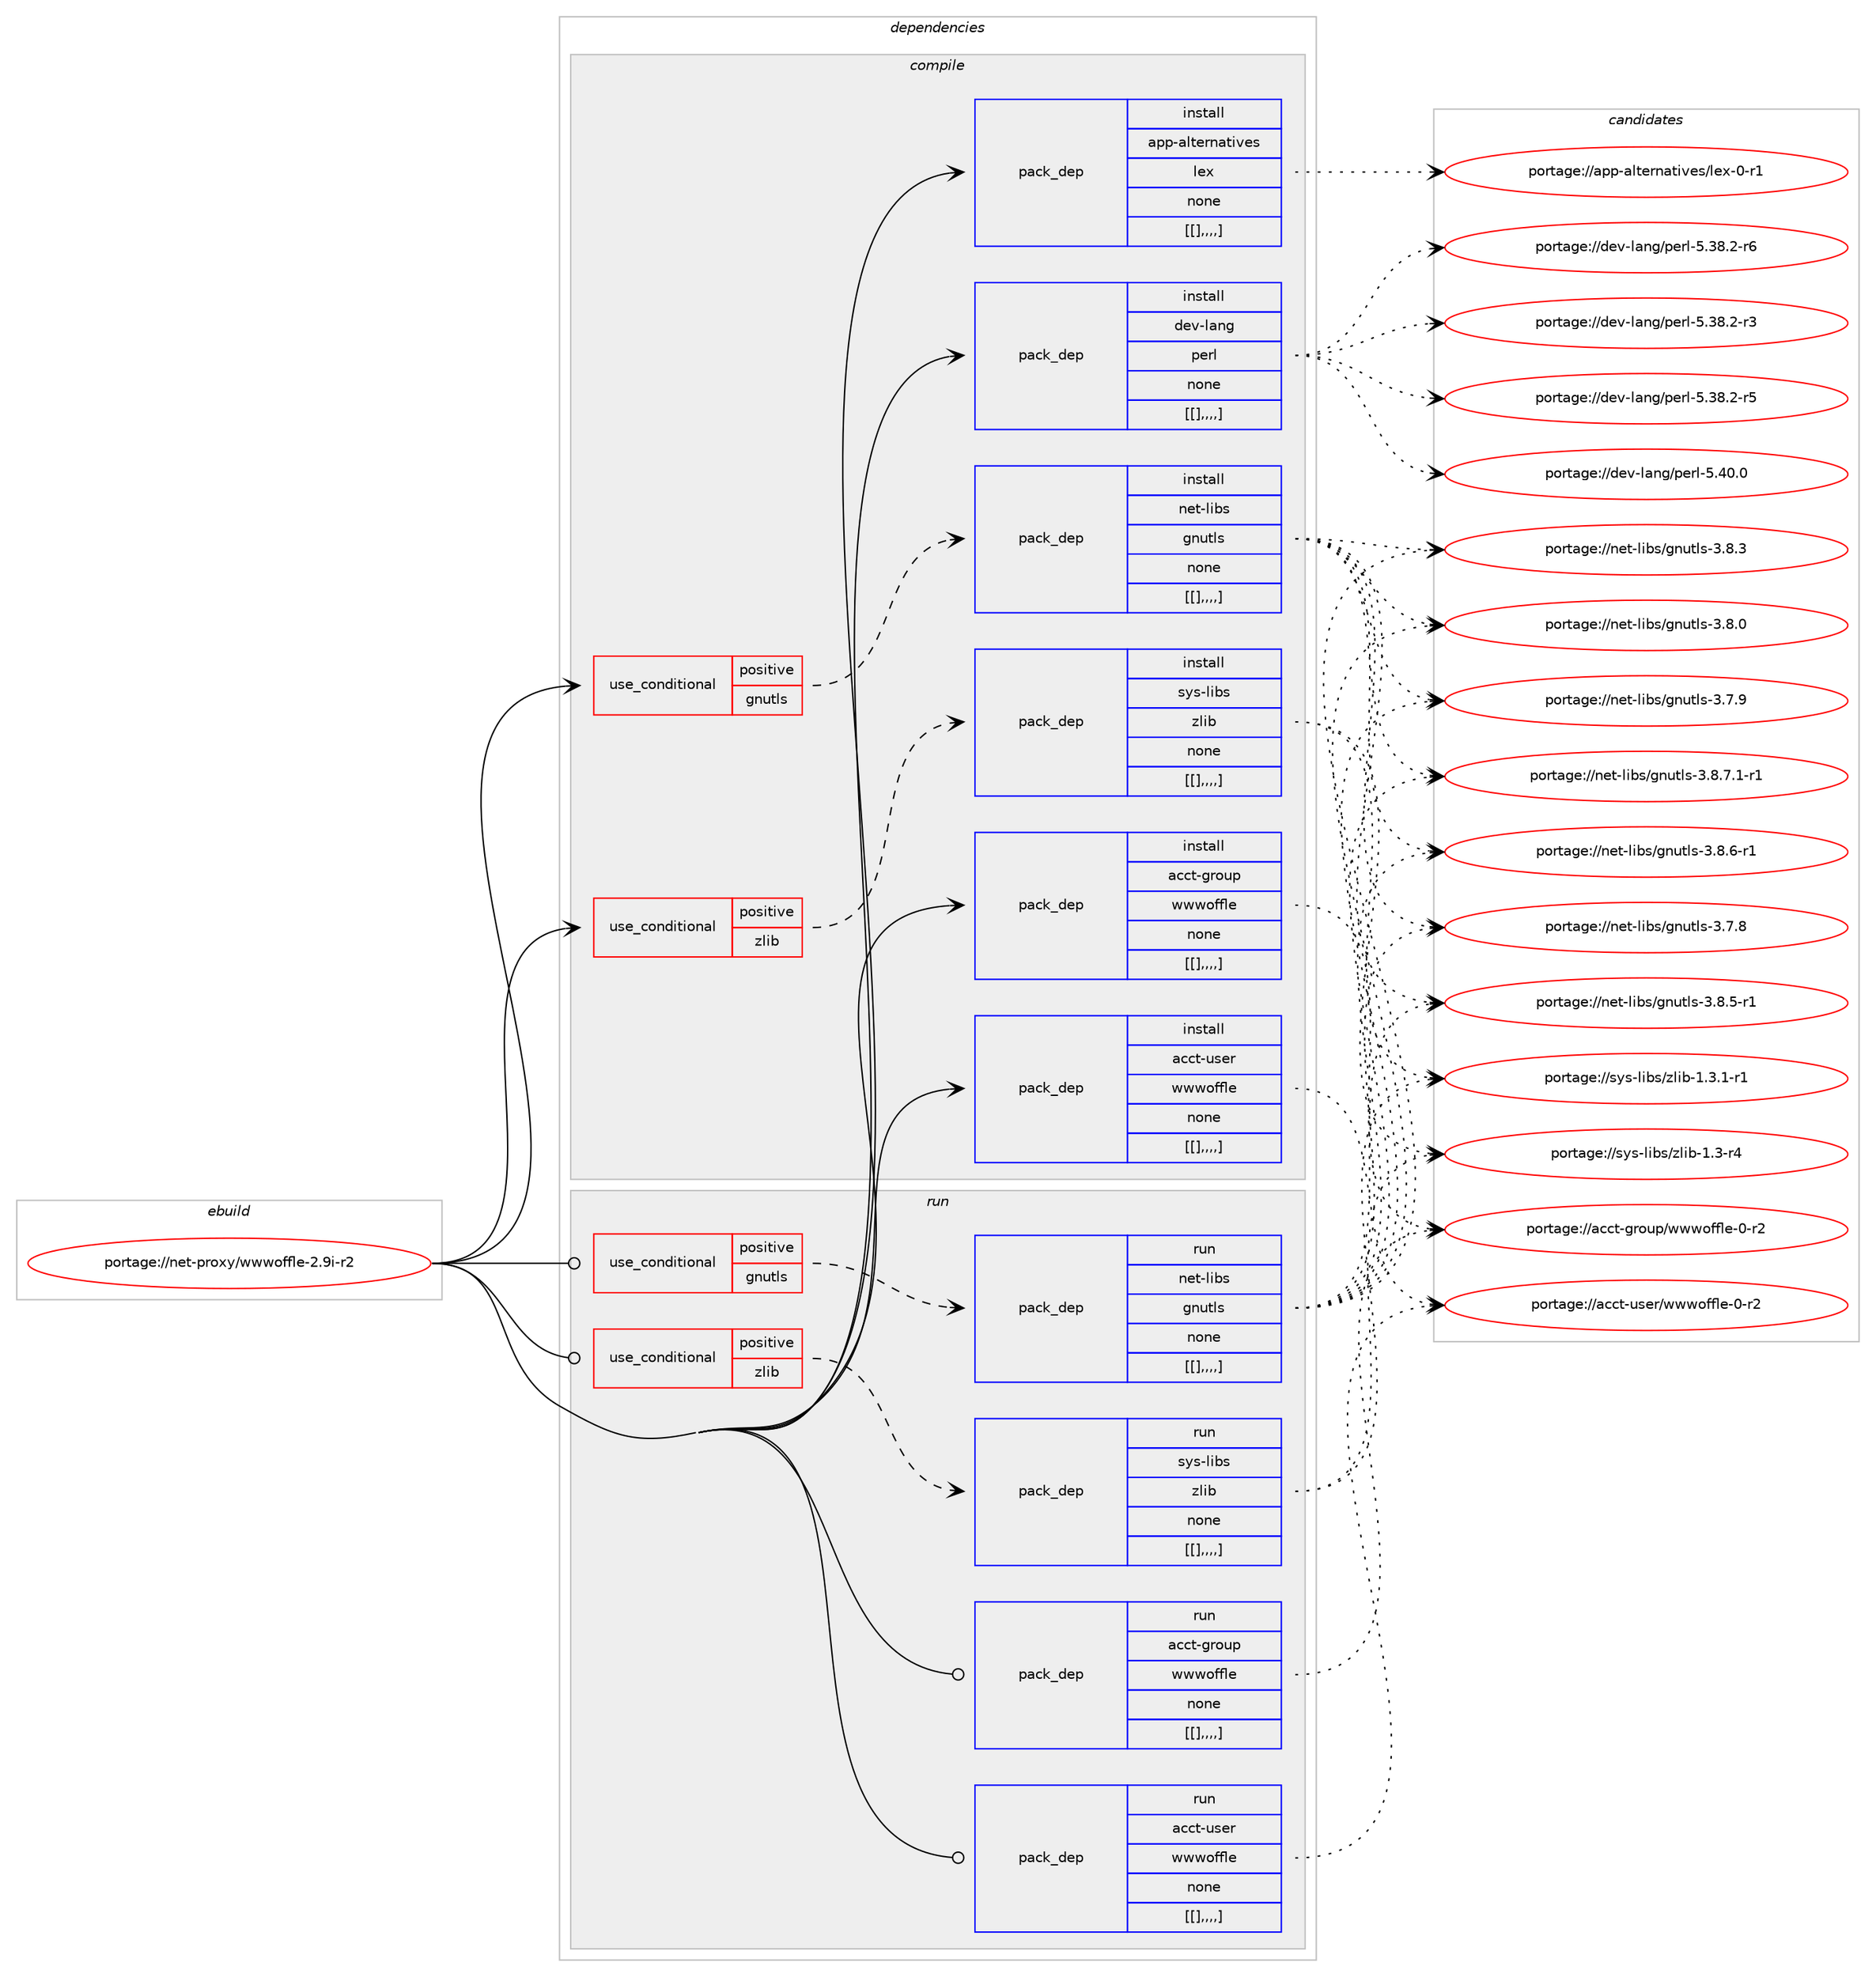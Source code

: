 digraph prolog {

# *************
# Graph options
# *************

newrank=true;
concentrate=true;
compound=true;
graph [rankdir=LR,fontname=Helvetica,fontsize=10,ranksep=1.5];#, ranksep=2.5, nodesep=0.2];
edge  [arrowhead=vee];
node  [fontname=Helvetica,fontsize=10];

# **********
# The ebuild
# **********

subgraph cluster_leftcol {
color=gray;
label=<<i>ebuild</i>>;
id [label="portage://net-proxy/wwwoffle-2.9i-r2", color=red, width=4, href="../net-proxy/wwwoffle-2.9i-r2.svg"];
}

# ****************
# The dependencies
# ****************

subgraph cluster_midcol {
color=gray;
label=<<i>dependencies</i>>;
subgraph cluster_compile {
fillcolor="#eeeeee";
style=filled;
label=<<i>compile</i>>;
subgraph cond5263 {
dependency13665 [label=<<TABLE BORDER="0" CELLBORDER="1" CELLSPACING="0" CELLPADDING="4"><TR><TD ROWSPAN="3" CELLPADDING="10">use_conditional</TD></TR><TR><TD>positive</TD></TR><TR><TD>gnutls</TD></TR></TABLE>>, shape=none, color=red];
subgraph pack8367 {
dependency13666 [label=<<TABLE BORDER="0" CELLBORDER="1" CELLSPACING="0" CELLPADDING="4" WIDTH="220"><TR><TD ROWSPAN="6" CELLPADDING="30">pack_dep</TD></TR><TR><TD WIDTH="110">install</TD></TR><TR><TD>net-libs</TD></TR><TR><TD>gnutls</TD></TR><TR><TD>none</TD></TR><TR><TD>[[],,,,]</TD></TR></TABLE>>, shape=none, color=blue];
}
dependency13665:e -> dependency13666:w [weight=20,style="dashed",arrowhead="vee"];
}
id:e -> dependency13665:w [weight=20,style="solid",arrowhead="vee"];
subgraph cond5264 {
dependency13667 [label=<<TABLE BORDER="0" CELLBORDER="1" CELLSPACING="0" CELLPADDING="4"><TR><TD ROWSPAN="3" CELLPADDING="10">use_conditional</TD></TR><TR><TD>positive</TD></TR><TR><TD>zlib</TD></TR></TABLE>>, shape=none, color=red];
subgraph pack8368 {
dependency13668 [label=<<TABLE BORDER="0" CELLBORDER="1" CELLSPACING="0" CELLPADDING="4" WIDTH="220"><TR><TD ROWSPAN="6" CELLPADDING="30">pack_dep</TD></TR><TR><TD WIDTH="110">install</TD></TR><TR><TD>sys-libs</TD></TR><TR><TD>zlib</TD></TR><TR><TD>none</TD></TR><TR><TD>[[],,,,]</TD></TR></TABLE>>, shape=none, color=blue];
}
dependency13667:e -> dependency13668:w [weight=20,style="dashed",arrowhead="vee"];
}
id:e -> dependency13667:w [weight=20,style="solid",arrowhead="vee"];
subgraph pack8369 {
dependency13669 [label=<<TABLE BORDER="0" CELLBORDER="1" CELLSPACING="0" CELLPADDING="4" WIDTH="220"><TR><TD ROWSPAN="6" CELLPADDING="30">pack_dep</TD></TR><TR><TD WIDTH="110">install</TD></TR><TR><TD>acct-group</TD></TR><TR><TD>wwwoffle</TD></TR><TR><TD>none</TD></TR><TR><TD>[[],,,,]</TD></TR></TABLE>>, shape=none, color=blue];
}
id:e -> dependency13669:w [weight=20,style="solid",arrowhead="vee"];
subgraph pack8370 {
dependency13670 [label=<<TABLE BORDER="0" CELLBORDER="1" CELLSPACING="0" CELLPADDING="4" WIDTH="220"><TR><TD ROWSPAN="6" CELLPADDING="30">pack_dep</TD></TR><TR><TD WIDTH="110">install</TD></TR><TR><TD>acct-user</TD></TR><TR><TD>wwwoffle</TD></TR><TR><TD>none</TD></TR><TR><TD>[[],,,,]</TD></TR></TABLE>>, shape=none, color=blue];
}
id:e -> dependency13670:w [weight=20,style="solid",arrowhead="vee"];
subgraph pack8371 {
dependency13671 [label=<<TABLE BORDER="0" CELLBORDER="1" CELLSPACING="0" CELLPADDING="4" WIDTH="220"><TR><TD ROWSPAN="6" CELLPADDING="30">pack_dep</TD></TR><TR><TD WIDTH="110">install</TD></TR><TR><TD>app-alternatives</TD></TR><TR><TD>lex</TD></TR><TR><TD>none</TD></TR><TR><TD>[[],,,,]</TD></TR></TABLE>>, shape=none, color=blue];
}
id:e -> dependency13671:w [weight=20,style="solid",arrowhead="vee"];
subgraph pack8372 {
dependency13672 [label=<<TABLE BORDER="0" CELLBORDER="1" CELLSPACING="0" CELLPADDING="4" WIDTH="220"><TR><TD ROWSPAN="6" CELLPADDING="30">pack_dep</TD></TR><TR><TD WIDTH="110">install</TD></TR><TR><TD>dev-lang</TD></TR><TR><TD>perl</TD></TR><TR><TD>none</TD></TR><TR><TD>[[],,,,]</TD></TR></TABLE>>, shape=none, color=blue];
}
id:e -> dependency13672:w [weight=20,style="solid",arrowhead="vee"];
}
subgraph cluster_compileandrun {
fillcolor="#eeeeee";
style=filled;
label=<<i>compile and run</i>>;
}
subgraph cluster_run {
fillcolor="#eeeeee";
style=filled;
label=<<i>run</i>>;
subgraph cond5265 {
dependency13673 [label=<<TABLE BORDER="0" CELLBORDER="1" CELLSPACING="0" CELLPADDING="4"><TR><TD ROWSPAN="3" CELLPADDING="10">use_conditional</TD></TR><TR><TD>positive</TD></TR><TR><TD>gnutls</TD></TR></TABLE>>, shape=none, color=red];
subgraph pack8373 {
dependency13674 [label=<<TABLE BORDER="0" CELLBORDER="1" CELLSPACING="0" CELLPADDING="4" WIDTH="220"><TR><TD ROWSPAN="6" CELLPADDING="30">pack_dep</TD></TR><TR><TD WIDTH="110">run</TD></TR><TR><TD>net-libs</TD></TR><TR><TD>gnutls</TD></TR><TR><TD>none</TD></TR><TR><TD>[[],,,,]</TD></TR></TABLE>>, shape=none, color=blue];
}
dependency13673:e -> dependency13674:w [weight=20,style="dashed",arrowhead="vee"];
}
id:e -> dependency13673:w [weight=20,style="solid",arrowhead="odot"];
subgraph cond5266 {
dependency13675 [label=<<TABLE BORDER="0" CELLBORDER="1" CELLSPACING="0" CELLPADDING="4"><TR><TD ROWSPAN="3" CELLPADDING="10">use_conditional</TD></TR><TR><TD>positive</TD></TR><TR><TD>zlib</TD></TR></TABLE>>, shape=none, color=red];
subgraph pack8374 {
dependency13676 [label=<<TABLE BORDER="0" CELLBORDER="1" CELLSPACING="0" CELLPADDING="4" WIDTH="220"><TR><TD ROWSPAN="6" CELLPADDING="30">pack_dep</TD></TR><TR><TD WIDTH="110">run</TD></TR><TR><TD>sys-libs</TD></TR><TR><TD>zlib</TD></TR><TR><TD>none</TD></TR><TR><TD>[[],,,,]</TD></TR></TABLE>>, shape=none, color=blue];
}
dependency13675:e -> dependency13676:w [weight=20,style="dashed",arrowhead="vee"];
}
id:e -> dependency13675:w [weight=20,style="solid",arrowhead="odot"];
subgraph pack8375 {
dependency13677 [label=<<TABLE BORDER="0" CELLBORDER="1" CELLSPACING="0" CELLPADDING="4" WIDTH="220"><TR><TD ROWSPAN="6" CELLPADDING="30">pack_dep</TD></TR><TR><TD WIDTH="110">run</TD></TR><TR><TD>acct-group</TD></TR><TR><TD>wwwoffle</TD></TR><TR><TD>none</TD></TR><TR><TD>[[],,,,]</TD></TR></TABLE>>, shape=none, color=blue];
}
id:e -> dependency13677:w [weight=20,style="solid",arrowhead="odot"];
subgraph pack8376 {
dependency13678 [label=<<TABLE BORDER="0" CELLBORDER="1" CELLSPACING="0" CELLPADDING="4" WIDTH="220"><TR><TD ROWSPAN="6" CELLPADDING="30">pack_dep</TD></TR><TR><TD WIDTH="110">run</TD></TR><TR><TD>acct-user</TD></TR><TR><TD>wwwoffle</TD></TR><TR><TD>none</TD></TR><TR><TD>[[],,,,]</TD></TR></TABLE>>, shape=none, color=blue];
}
id:e -> dependency13678:w [weight=20,style="solid",arrowhead="odot"];
}
}

# **************
# The candidates
# **************

subgraph cluster_choices {
rank=same;
color=gray;
label=<<i>candidates</i>>;

subgraph choice8367 {
color=black;
nodesep=1;
choice11010111645108105981154710311011711610811545514656465546494511449 [label="portage://net-libs/gnutls-3.8.7.1-r1", color=red, width=4,href="../net-libs/gnutls-3.8.7.1-r1.svg"];
choice1101011164510810598115471031101171161081154551465646544511449 [label="portage://net-libs/gnutls-3.8.6-r1", color=red, width=4,href="../net-libs/gnutls-3.8.6-r1.svg"];
choice1101011164510810598115471031101171161081154551465646534511449 [label="portage://net-libs/gnutls-3.8.5-r1", color=red, width=4,href="../net-libs/gnutls-3.8.5-r1.svg"];
choice110101116451081059811547103110117116108115455146564651 [label="portage://net-libs/gnutls-3.8.3", color=red, width=4,href="../net-libs/gnutls-3.8.3.svg"];
choice110101116451081059811547103110117116108115455146564648 [label="portage://net-libs/gnutls-3.8.0", color=red, width=4,href="../net-libs/gnutls-3.8.0.svg"];
choice110101116451081059811547103110117116108115455146554657 [label="portage://net-libs/gnutls-3.7.9", color=red, width=4,href="../net-libs/gnutls-3.7.9.svg"];
choice110101116451081059811547103110117116108115455146554656 [label="portage://net-libs/gnutls-3.7.8", color=red, width=4,href="../net-libs/gnutls-3.7.8.svg"];
dependency13666:e -> choice11010111645108105981154710311011711610811545514656465546494511449:w [style=dotted,weight="100"];
dependency13666:e -> choice1101011164510810598115471031101171161081154551465646544511449:w [style=dotted,weight="100"];
dependency13666:e -> choice1101011164510810598115471031101171161081154551465646534511449:w [style=dotted,weight="100"];
dependency13666:e -> choice110101116451081059811547103110117116108115455146564651:w [style=dotted,weight="100"];
dependency13666:e -> choice110101116451081059811547103110117116108115455146564648:w [style=dotted,weight="100"];
dependency13666:e -> choice110101116451081059811547103110117116108115455146554657:w [style=dotted,weight="100"];
dependency13666:e -> choice110101116451081059811547103110117116108115455146554656:w [style=dotted,weight="100"];
}
subgraph choice8368 {
color=black;
nodesep=1;
choice115121115451081059811547122108105984549465146494511449 [label="portage://sys-libs/zlib-1.3.1-r1", color=red, width=4,href="../sys-libs/zlib-1.3.1-r1.svg"];
choice11512111545108105981154712210810598454946514511452 [label="portage://sys-libs/zlib-1.3-r4", color=red, width=4,href="../sys-libs/zlib-1.3-r4.svg"];
dependency13668:e -> choice115121115451081059811547122108105984549465146494511449:w [style=dotted,weight="100"];
dependency13668:e -> choice11512111545108105981154712210810598454946514511452:w [style=dotted,weight="100"];
}
subgraph choice8369 {
color=black;
nodesep=1;
choice979999116451031141111171124711911911911110210210810145484511450 [label="portage://acct-group/wwwoffle-0-r2", color=red, width=4,href="../acct-group/wwwoffle-0-r2.svg"];
dependency13669:e -> choice979999116451031141111171124711911911911110210210810145484511450:w [style=dotted,weight="100"];
}
subgraph choice8370 {
color=black;
nodesep=1;
choice979999116451171151011144711911911911110210210810145484511450 [label="portage://acct-user/wwwoffle-0-r2", color=red, width=4,href="../acct-user/wwwoffle-0-r2.svg"];
dependency13670:e -> choice979999116451171151011144711911911911110210210810145484511450:w [style=dotted,weight="100"];
}
subgraph choice8371 {
color=black;
nodesep=1;
choice971121124597108116101114110971161051181011154710810112045484511449 [label="portage://app-alternatives/lex-0-r1", color=red, width=4,href="../app-alternatives/lex-0-r1.svg"];
dependency13671:e -> choice971121124597108116101114110971161051181011154710810112045484511449:w [style=dotted,weight="100"];
}
subgraph choice8372 {
color=black;
nodesep=1;
choice10010111845108971101034711210111410845534652484648 [label="portage://dev-lang/perl-5.40.0", color=red, width=4,href="../dev-lang/perl-5.40.0.svg"];
choice100101118451089711010347112101114108455346515646504511454 [label="portage://dev-lang/perl-5.38.2-r6", color=red, width=4,href="../dev-lang/perl-5.38.2-r6.svg"];
choice100101118451089711010347112101114108455346515646504511453 [label="portage://dev-lang/perl-5.38.2-r5", color=red, width=4,href="../dev-lang/perl-5.38.2-r5.svg"];
choice100101118451089711010347112101114108455346515646504511451 [label="portage://dev-lang/perl-5.38.2-r3", color=red, width=4,href="../dev-lang/perl-5.38.2-r3.svg"];
dependency13672:e -> choice10010111845108971101034711210111410845534652484648:w [style=dotted,weight="100"];
dependency13672:e -> choice100101118451089711010347112101114108455346515646504511454:w [style=dotted,weight="100"];
dependency13672:e -> choice100101118451089711010347112101114108455346515646504511453:w [style=dotted,weight="100"];
dependency13672:e -> choice100101118451089711010347112101114108455346515646504511451:w [style=dotted,weight="100"];
}
subgraph choice8373 {
color=black;
nodesep=1;
choice11010111645108105981154710311011711610811545514656465546494511449 [label="portage://net-libs/gnutls-3.8.7.1-r1", color=red, width=4,href="../net-libs/gnutls-3.8.7.1-r1.svg"];
choice1101011164510810598115471031101171161081154551465646544511449 [label="portage://net-libs/gnutls-3.8.6-r1", color=red, width=4,href="../net-libs/gnutls-3.8.6-r1.svg"];
choice1101011164510810598115471031101171161081154551465646534511449 [label="portage://net-libs/gnutls-3.8.5-r1", color=red, width=4,href="../net-libs/gnutls-3.8.5-r1.svg"];
choice110101116451081059811547103110117116108115455146564651 [label="portage://net-libs/gnutls-3.8.3", color=red, width=4,href="../net-libs/gnutls-3.8.3.svg"];
choice110101116451081059811547103110117116108115455146564648 [label="portage://net-libs/gnutls-3.8.0", color=red, width=4,href="../net-libs/gnutls-3.8.0.svg"];
choice110101116451081059811547103110117116108115455146554657 [label="portage://net-libs/gnutls-3.7.9", color=red, width=4,href="../net-libs/gnutls-3.7.9.svg"];
choice110101116451081059811547103110117116108115455146554656 [label="portage://net-libs/gnutls-3.7.8", color=red, width=4,href="../net-libs/gnutls-3.7.8.svg"];
dependency13674:e -> choice11010111645108105981154710311011711610811545514656465546494511449:w [style=dotted,weight="100"];
dependency13674:e -> choice1101011164510810598115471031101171161081154551465646544511449:w [style=dotted,weight="100"];
dependency13674:e -> choice1101011164510810598115471031101171161081154551465646534511449:w [style=dotted,weight="100"];
dependency13674:e -> choice110101116451081059811547103110117116108115455146564651:w [style=dotted,weight="100"];
dependency13674:e -> choice110101116451081059811547103110117116108115455146564648:w [style=dotted,weight="100"];
dependency13674:e -> choice110101116451081059811547103110117116108115455146554657:w [style=dotted,weight="100"];
dependency13674:e -> choice110101116451081059811547103110117116108115455146554656:w [style=dotted,weight="100"];
}
subgraph choice8374 {
color=black;
nodesep=1;
choice115121115451081059811547122108105984549465146494511449 [label="portage://sys-libs/zlib-1.3.1-r1", color=red, width=4,href="../sys-libs/zlib-1.3.1-r1.svg"];
choice11512111545108105981154712210810598454946514511452 [label="portage://sys-libs/zlib-1.3-r4", color=red, width=4,href="../sys-libs/zlib-1.3-r4.svg"];
dependency13676:e -> choice115121115451081059811547122108105984549465146494511449:w [style=dotted,weight="100"];
dependency13676:e -> choice11512111545108105981154712210810598454946514511452:w [style=dotted,weight="100"];
}
subgraph choice8375 {
color=black;
nodesep=1;
choice979999116451031141111171124711911911911110210210810145484511450 [label="portage://acct-group/wwwoffle-0-r2", color=red, width=4,href="../acct-group/wwwoffle-0-r2.svg"];
dependency13677:e -> choice979999116451031141111171124711911911911110210210810145484511450:w [style=dotted,weight="100"];
}
subgraph choice8376 {
color=black;
nodesep=1;
choice979999116451171151011144711911911911110210210810145484511450 [label="portage://acct-user/wwwoffle-0-r2", color=red, width=4,href="../acct-user/wwwoffle-0-r2.svg"];
dependency13678:e -> choice979999116451171151011144711911911911110210210810145484511450:w [style=dotted,weight="100"];
}
}

}
